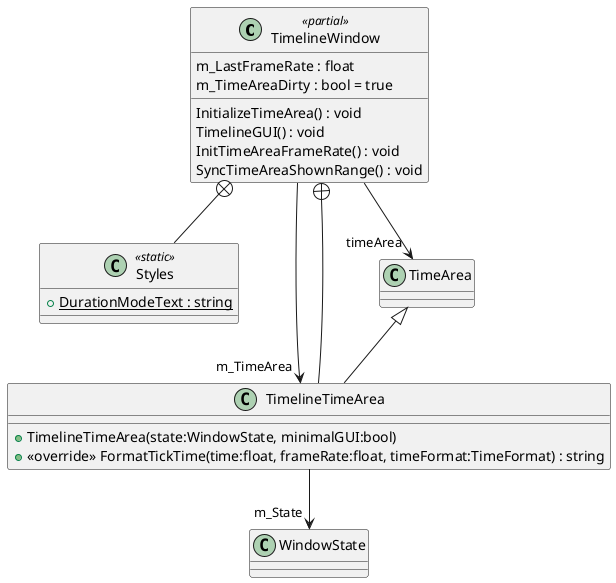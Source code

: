 @startuml
class TimelineWindow <<partial>> {
    m_LastFrameRate : float
    m_TimeAreaDirty : bool = true
    InitializeTimeArea() : void
    TimelineGUI() : void
    InitTimeAreaFrameRate() : void
    SyncTimeAreaShownRange() : void
}
class Styles <<static>> {
    + {static} DurationModeText : string
}
class TimelineTimeArea {
    + TimelineTimeArea(state:WindowState, minimalGUI:bool)
    + <<override>> FormatTickTime(time:float, frameRate:float, timeFormat:TimeFormat) : string
}
TimelineWindow --> "m_TimeArea" TimelineTimeArea
TimelineWindow --> "timeArea" TimeArea
TimelineWindow +-- Styles
TimelineWindow +-- TimelineTimeArea
TimeArea <|-- TimelineTimeArea
TimelineTimeArea --> "m_State" WindowState
@enduml
